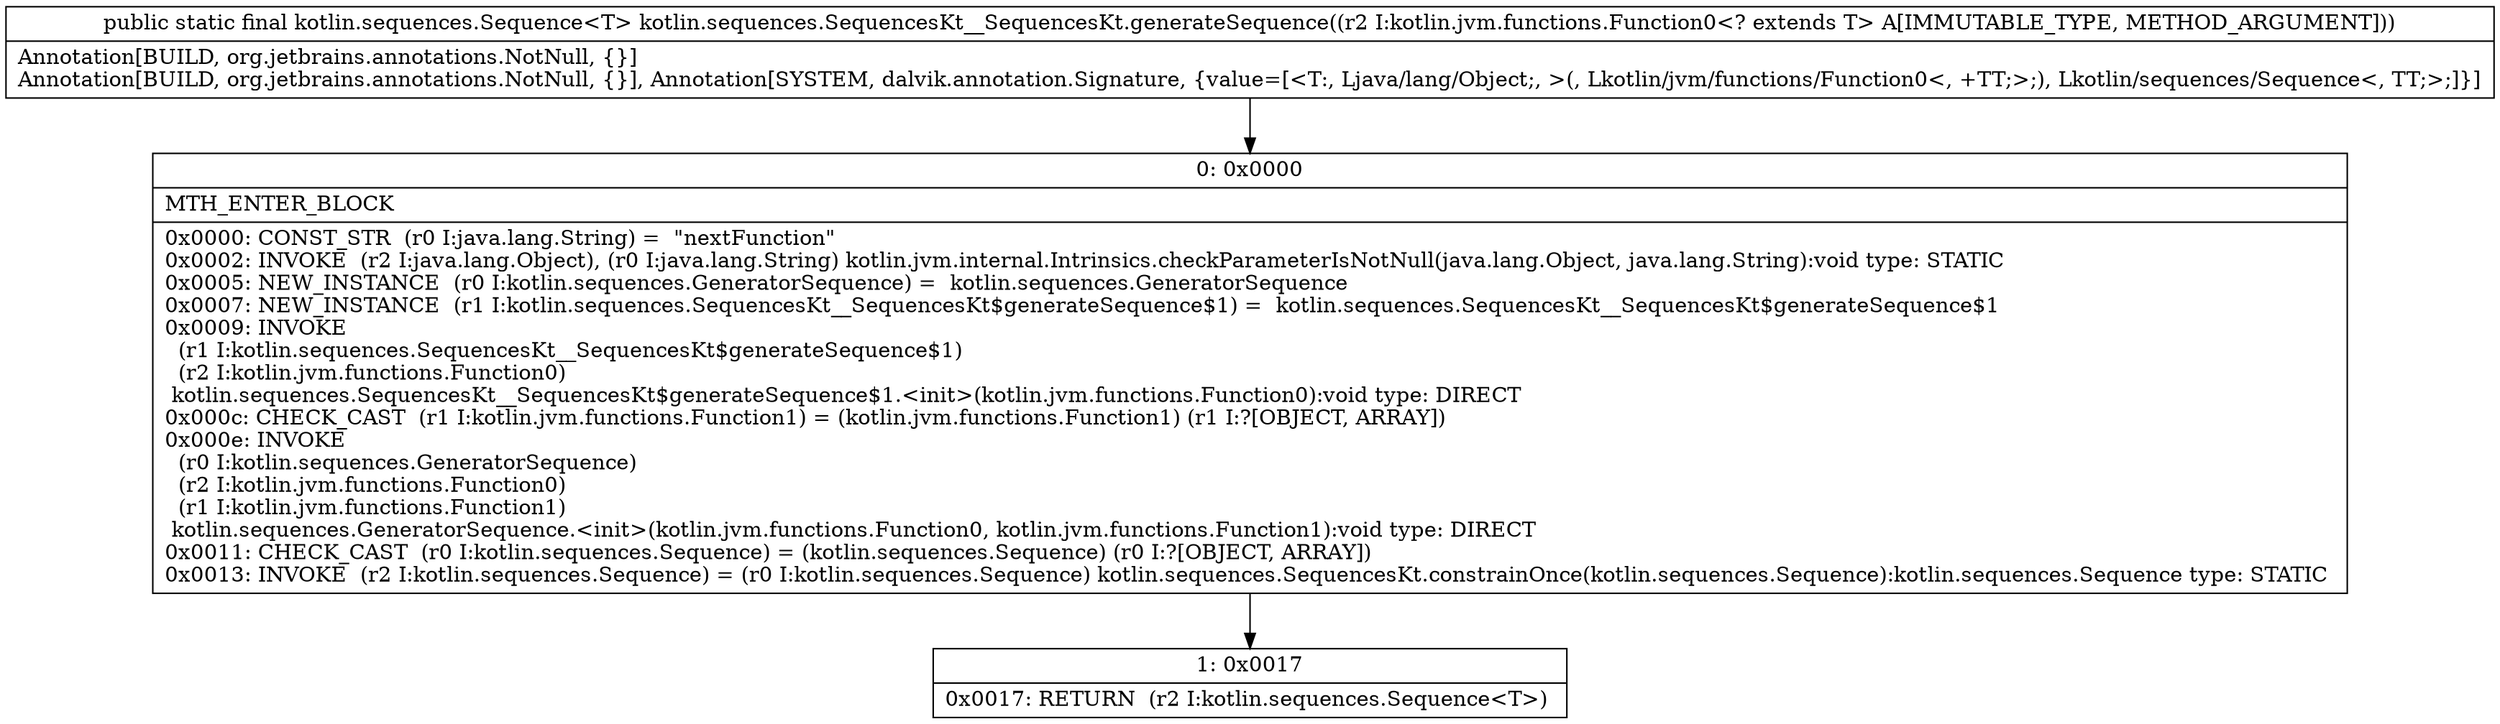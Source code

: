digraph "CFG forkotlin.sequences.SequencesKt__SequencesKt.generateSequence(Lkotlin\/jvm\/functions\/Function0;)Lkotlin\/sequences\/Sequence;" {
Node_0 [shape=record,label="{0\:\ 0x0000|MTH_ENTER_BLOCK\l|0x0000: CONST_STR  (r0 I:java.lang.String) =  \"nextFunction\" \l0x0002: INVOKE  (r2 I:java.lang.Object), (r0 I:java.lang.String) kotlin.jvm.internal.Intrinsics.checkParameterIsNotNull(java.lang.Object, java.lang.String):void type: STATIC \l0x0005: NEW_INSTANCE  (r0 I:kotlin.sequences.GeneratorSequence) =  kotlin.sequences.GeneratorSequence \l0x0007: NEW_INSTANCE  (r1 I:kotlin.sequences.SequencesKt__SequencesKt$generateSequence$1) =  kotlin.sequences.SequencesKt__SequencesKt$generateSequence$1 \l0x0009: INVOKE  \l  (r1 I:kotlin.sequences.SequencesKt__SequencesKt$generateSequence$1)\l  (r2 I:kotlin.jvm.functions.Function0)\l kotlin.sequences.SequencesKt__SequencesKt$generateSequence$1.\<init\>(kotlin.jvm.functions.Function0):void type: DIRECT \l0x000c: CHECK_CAST  (r1 I:kotlin.jvm.functions.Function1) = (kotlin.jvm.functions.Function1) (r1 I:?[OBJECT, ARRAY]) \l0x000e: INVOKE  \l  (r0 I:kotlin.sequences.GeneratorSequence)\l  (r2 I:kotlin.jvm.functions.Function0)\l  (r1 I:kotlin.jvm.functions.Function1)\l kotlin.sequences.GeneratorSequence.\<init\>(kotlin.jvm.functions.Function0, kotlin.jvm.functions.Function1):void type: DIRECT \l0x0011: CHECK_CAST  (r0 I:kotlin.sequences.Sequence) = (kotlin.sequences.Sequence) (r0 I:?[OBJECT, ARRAY]) \l0x0013: INVOKE  (r2 I:kotlin.sequences.Sequence) = (r0 I:kotlin.sequences.Sequence) kotlin.sequences.SequencesKt.constrainOnce(kotlin.sequences.Sequence):kotlin.sequences.Sequence type: STATIC \l}"];
Node_1 [shape=record,label="{1\:\ 0x0017|0x0017: RETURN  (r2 I:kotlin.sequences.Sequence\<T\>) \l}"];
MethodNode[shape=record,label="{public static final kotlin.sequences.Sequence\<T\> kotlin.sequences.SequencesKt__SequencesKt.generateSequence((r2 I:kotlin.jvm.functions.Function0\<? extends T\> A[IMMUTABLE_TYPE, METHOD_ARGUMENT]))  | Annotation[BUILD, org.jetbrains.annotations.NotNull, \{\}]\lAnnotation[BUILD, org.jetbrains.annotations.NotNull, \{\}], Annotation[SYSTEM, dalvik.annotation.Signature, \{value=[\<T:, Ljava\/lang\/Object;, \>(, Lkotlin\/jvm\/functions\/Function0\<, +TT;\>;), Lkotlin\/sequences\/Sequence\<, TT;\>;]\}]\l}"];
MethodNode -> Node_0;
Node_0 -> Node_1;
}

